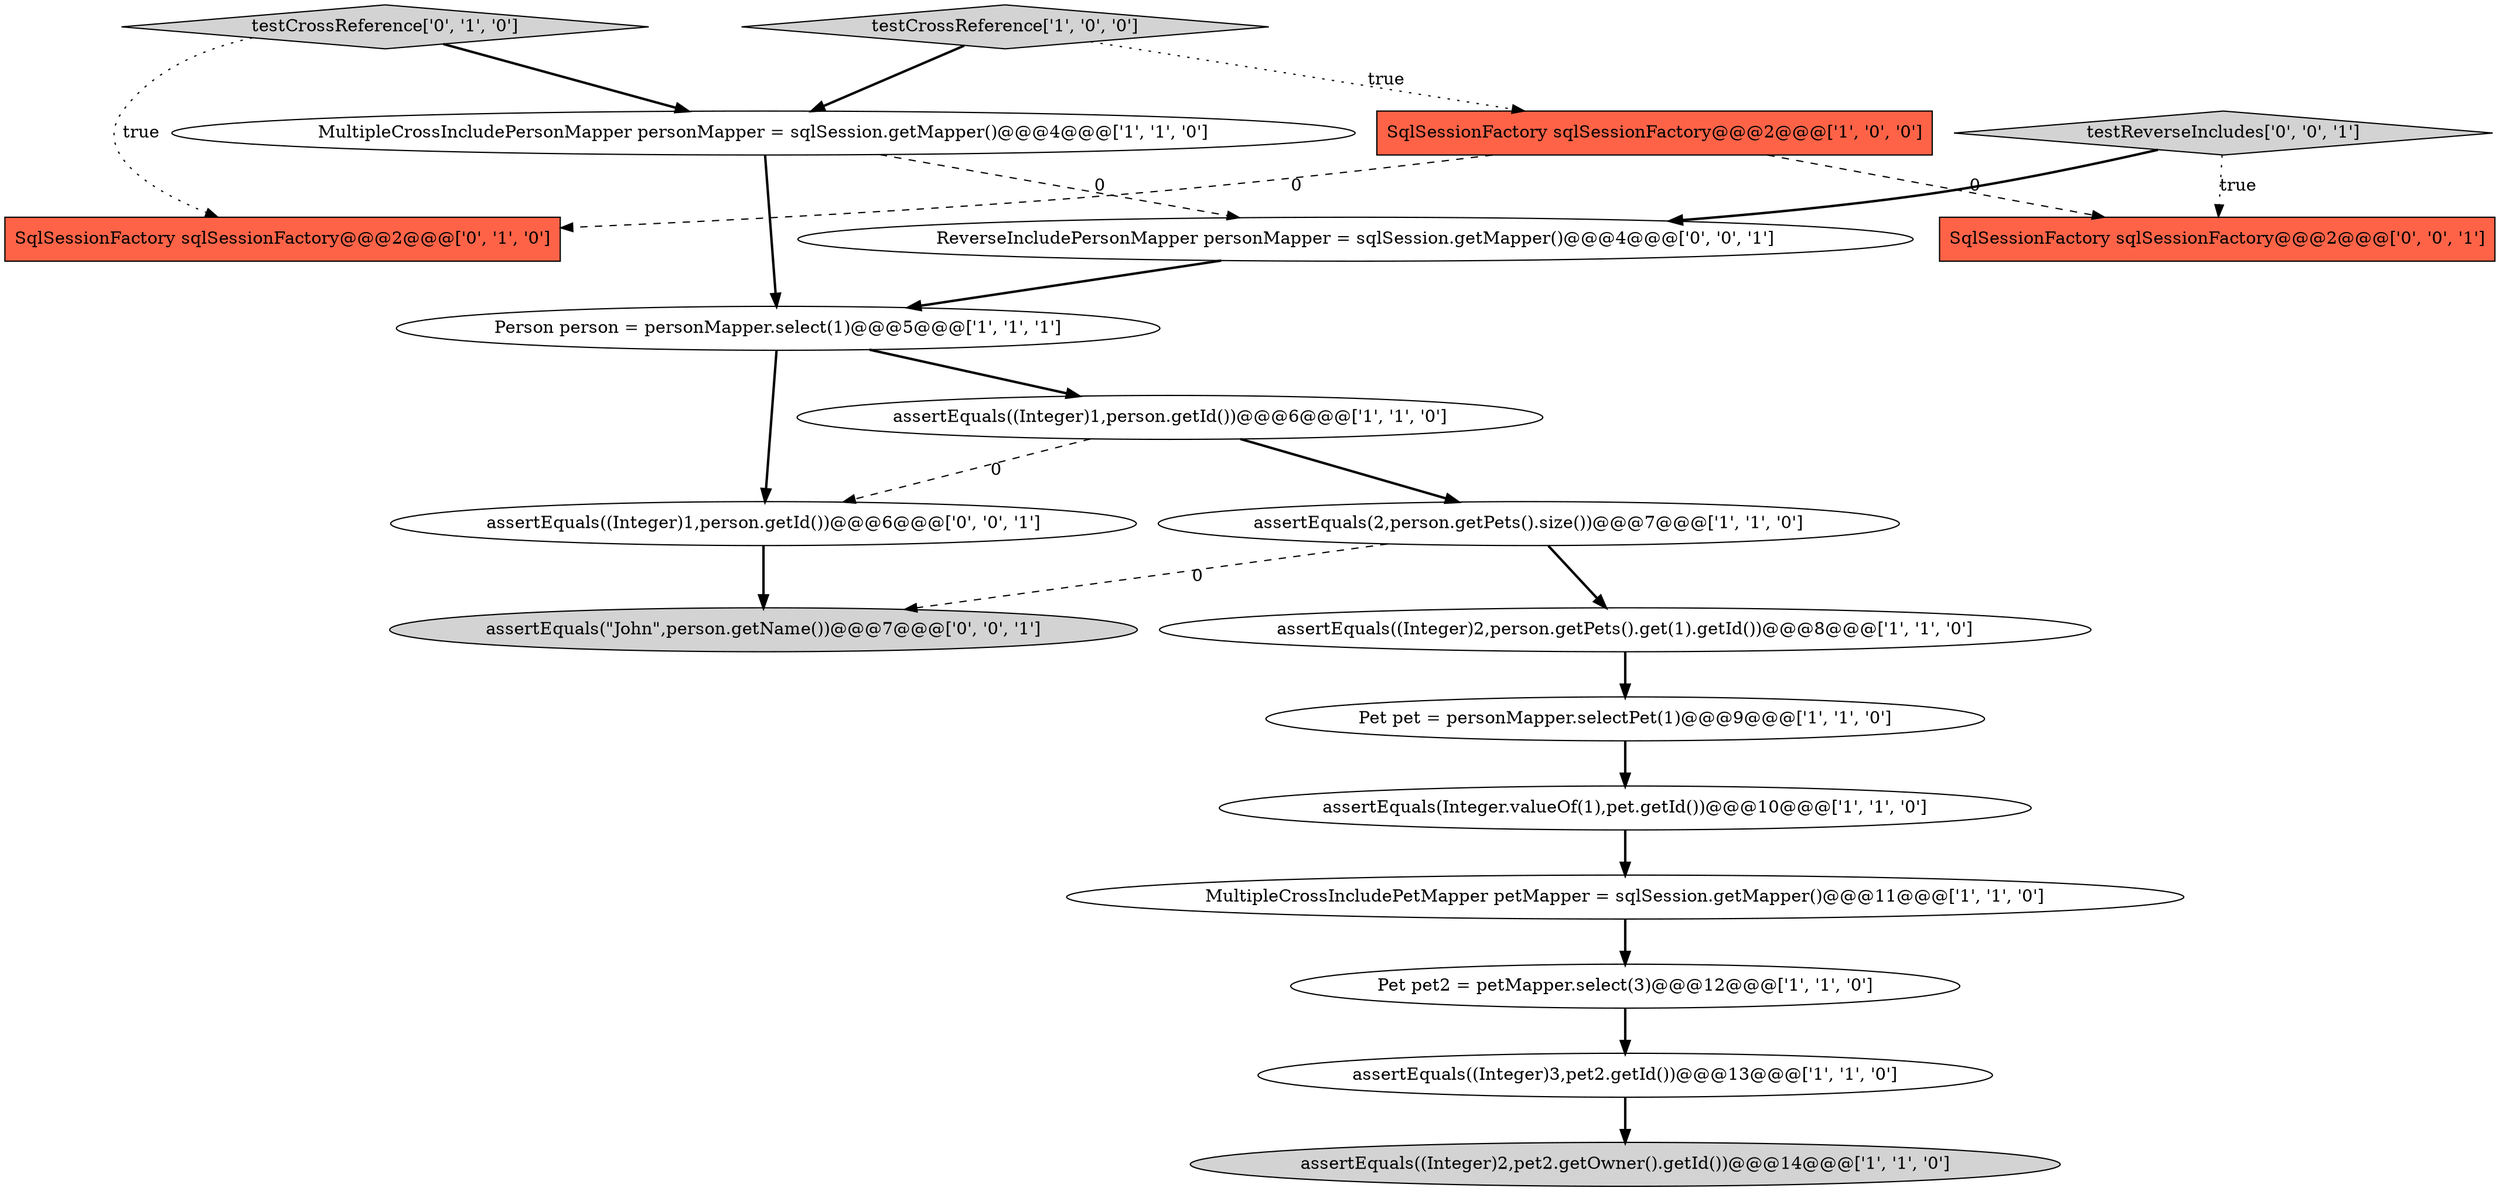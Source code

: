 digraph {
14 [style = filled, label = "SqlSessionFactory sqlSessionFactory@@@2@@@['0', '1', '0']", fillcolor = tomato, shape = box image = "AAA1AAABBB2BBB"];
7 [style = filled, label = "assertEquals((Integer)2,pet2.getOwner().getId())@@@14@@@['1', '1', '0']", fillcolor = lightgray, shape = ellipse image = "AAA0AAABBB1BBB"];
15 [style = filled, label = "assertEquals((Integer)1,person.getId())@@@6@@@['0', '0', '1']", fillcolor = white, shape = ellipse image = "AAA0AAABBB3BBB"];
4 [style = filled, label = "assertEquals((Integer)1,person.getId())@@@6@@@['1', '1', '0']", fillcolor = white, shape = ellipse image = "AAA0AAABBB1BBB"];
5 [style = filled, label = "assertEquals(Integer.valueOf(1),pet.getId())@@@10@@@['1', '1', '0']", fillcolor = white, shape = ellipse image = "AAA0AAABBB1BBB"];
13 [style = filled, label = "testCrossReference['0', '1', '0']", fillcolor = lightgray, shape = diamond image = "AAA0AAABBB2BBB"];
16 [style = filled, label = "ReverseIncludePersonMapper personMapper = sqlSession.getMapper()@@@4@@@['0', '0', '1']", fillcolor = white, shape = ellipse image = "AAA0AAABBB3BBB"];
11 [style = filled, label = "Pet pet = personMapper.selectPet(1)@@@9@@@['1', '1', '0']", fillcolor = white, shape = ellipse image = "AAA0AAABBB1BBB"];
17 [style = filled, label = "assertEquals(\"John\",person.getName())@@@7@@@['0', '0', '1']", fillcolor = lightgray, shape = ellipse image = "AAA0AAABBB3BBB"];
10 [style = filled, label = "assertEquals((Integer)3,pet2.getId())@@@13@@@['1', '1', '0']", fillcolor = white, shape = ellipse image = "AAA0AAABBB1BBB"];
9 [style = filled, label = "Pet pet2 = petMapper.select(3)@@@12@@@['1', '1', '0']", fillcolor = white, shape = ellipse image = "AAA0AAABBB1BBB"];
3 [style = filled, label = "assertEquals((Integer)2,person.getPets().get(1).getId())@@@8@@@['1', '1', '0']", fillcolor = white, shape = ellipse image = "AAA0AAABBB1BBB"];
8 [style = filled, label = "testCrossReference['1', '0', '0']", fillcolor = lightgray, shape = diamond image = "AAA0AAABBB1BBB"];
12 [style = filled, label = "assertEquals(2,person.getPets().size())@@@7@@@['1', '1', '0']", fillcolor = white, shape = ellipse image = "AAA0AAABBB1BBB"];
18 [style = filled, label = "SqlSessionFactory sqlSessionFactory@@@2@@@['0', '0', '1']", fillcolor = tomato, shape = box image = "AAA0AAABBB3BBB"];
6 [style = filled, label = "MultipleCrossIncludePetMapper petMapper = sqlSession.getMapper()@@@11@@@['1', '1', '0']", fillcolor = white, shape = ellipse image = "AAA0AAABBB1BBB"];
19 [style = filled, label = "testReverseIncludes['0', '0', '1']", fillcolor = lightgray, shape = diamond image = "AAA0AAABBB3BBB"];
0 [style = filled, label = "Person person = personMapper.select(1)@@@5@@@['1', '1', '1']", fillcolor = white, shape = ellipse image = "AAA0AAABBB1BBB"];
2 [style = filled, label = "MultipleCrossIncludePersonMapper personMapper = sqlSession.getMapper()@@@4@@@['1', '1', '0']", fillcolor = white, shape = ellipse image = "AAA0AAABBB1BBB"];
1 [style = filled, label = "SqlSessionFactory sqlSessionFactory@@@2@@@['1', '0', '0']", fillcolor = tomato, shape = box image = "AAA1AAABBB1BBB"];
16->0 [style = bold, label=""];
1->14 [style = dashed, label="0"];
19->18 [style = dotted, label="true"];
3->11 [style = bold, label=""];
12->17 [style = dashed, label="0"];
1->18 [style = dashed, label="0"];
9->10 [style = bold, label=""];
10->7 [style = bold, label=""];
0->15 [style = bold, label=""];
19->16 [style = bold, label=""];
8->1 [style = dotted, label="true"];
11->5 [style = bold, label=""];
15->17 [style = bold, label=""];
2->0 [style = bold, label=""];
5->6 [style = bold, label=""];
8->2 [style = bold, label=""];
0->4 [style = bold, label=""];
4->15 [style = dashed, label="0"];
2->16 [style = dashed, label="0"];
4->12 [style = bold, label=""];
12->3 [style = bold, label=""];
6->9 [style = bold, label=""];
13->14 [style = dotted, label="true"];
13->2 [style = bold, label=""];
}
